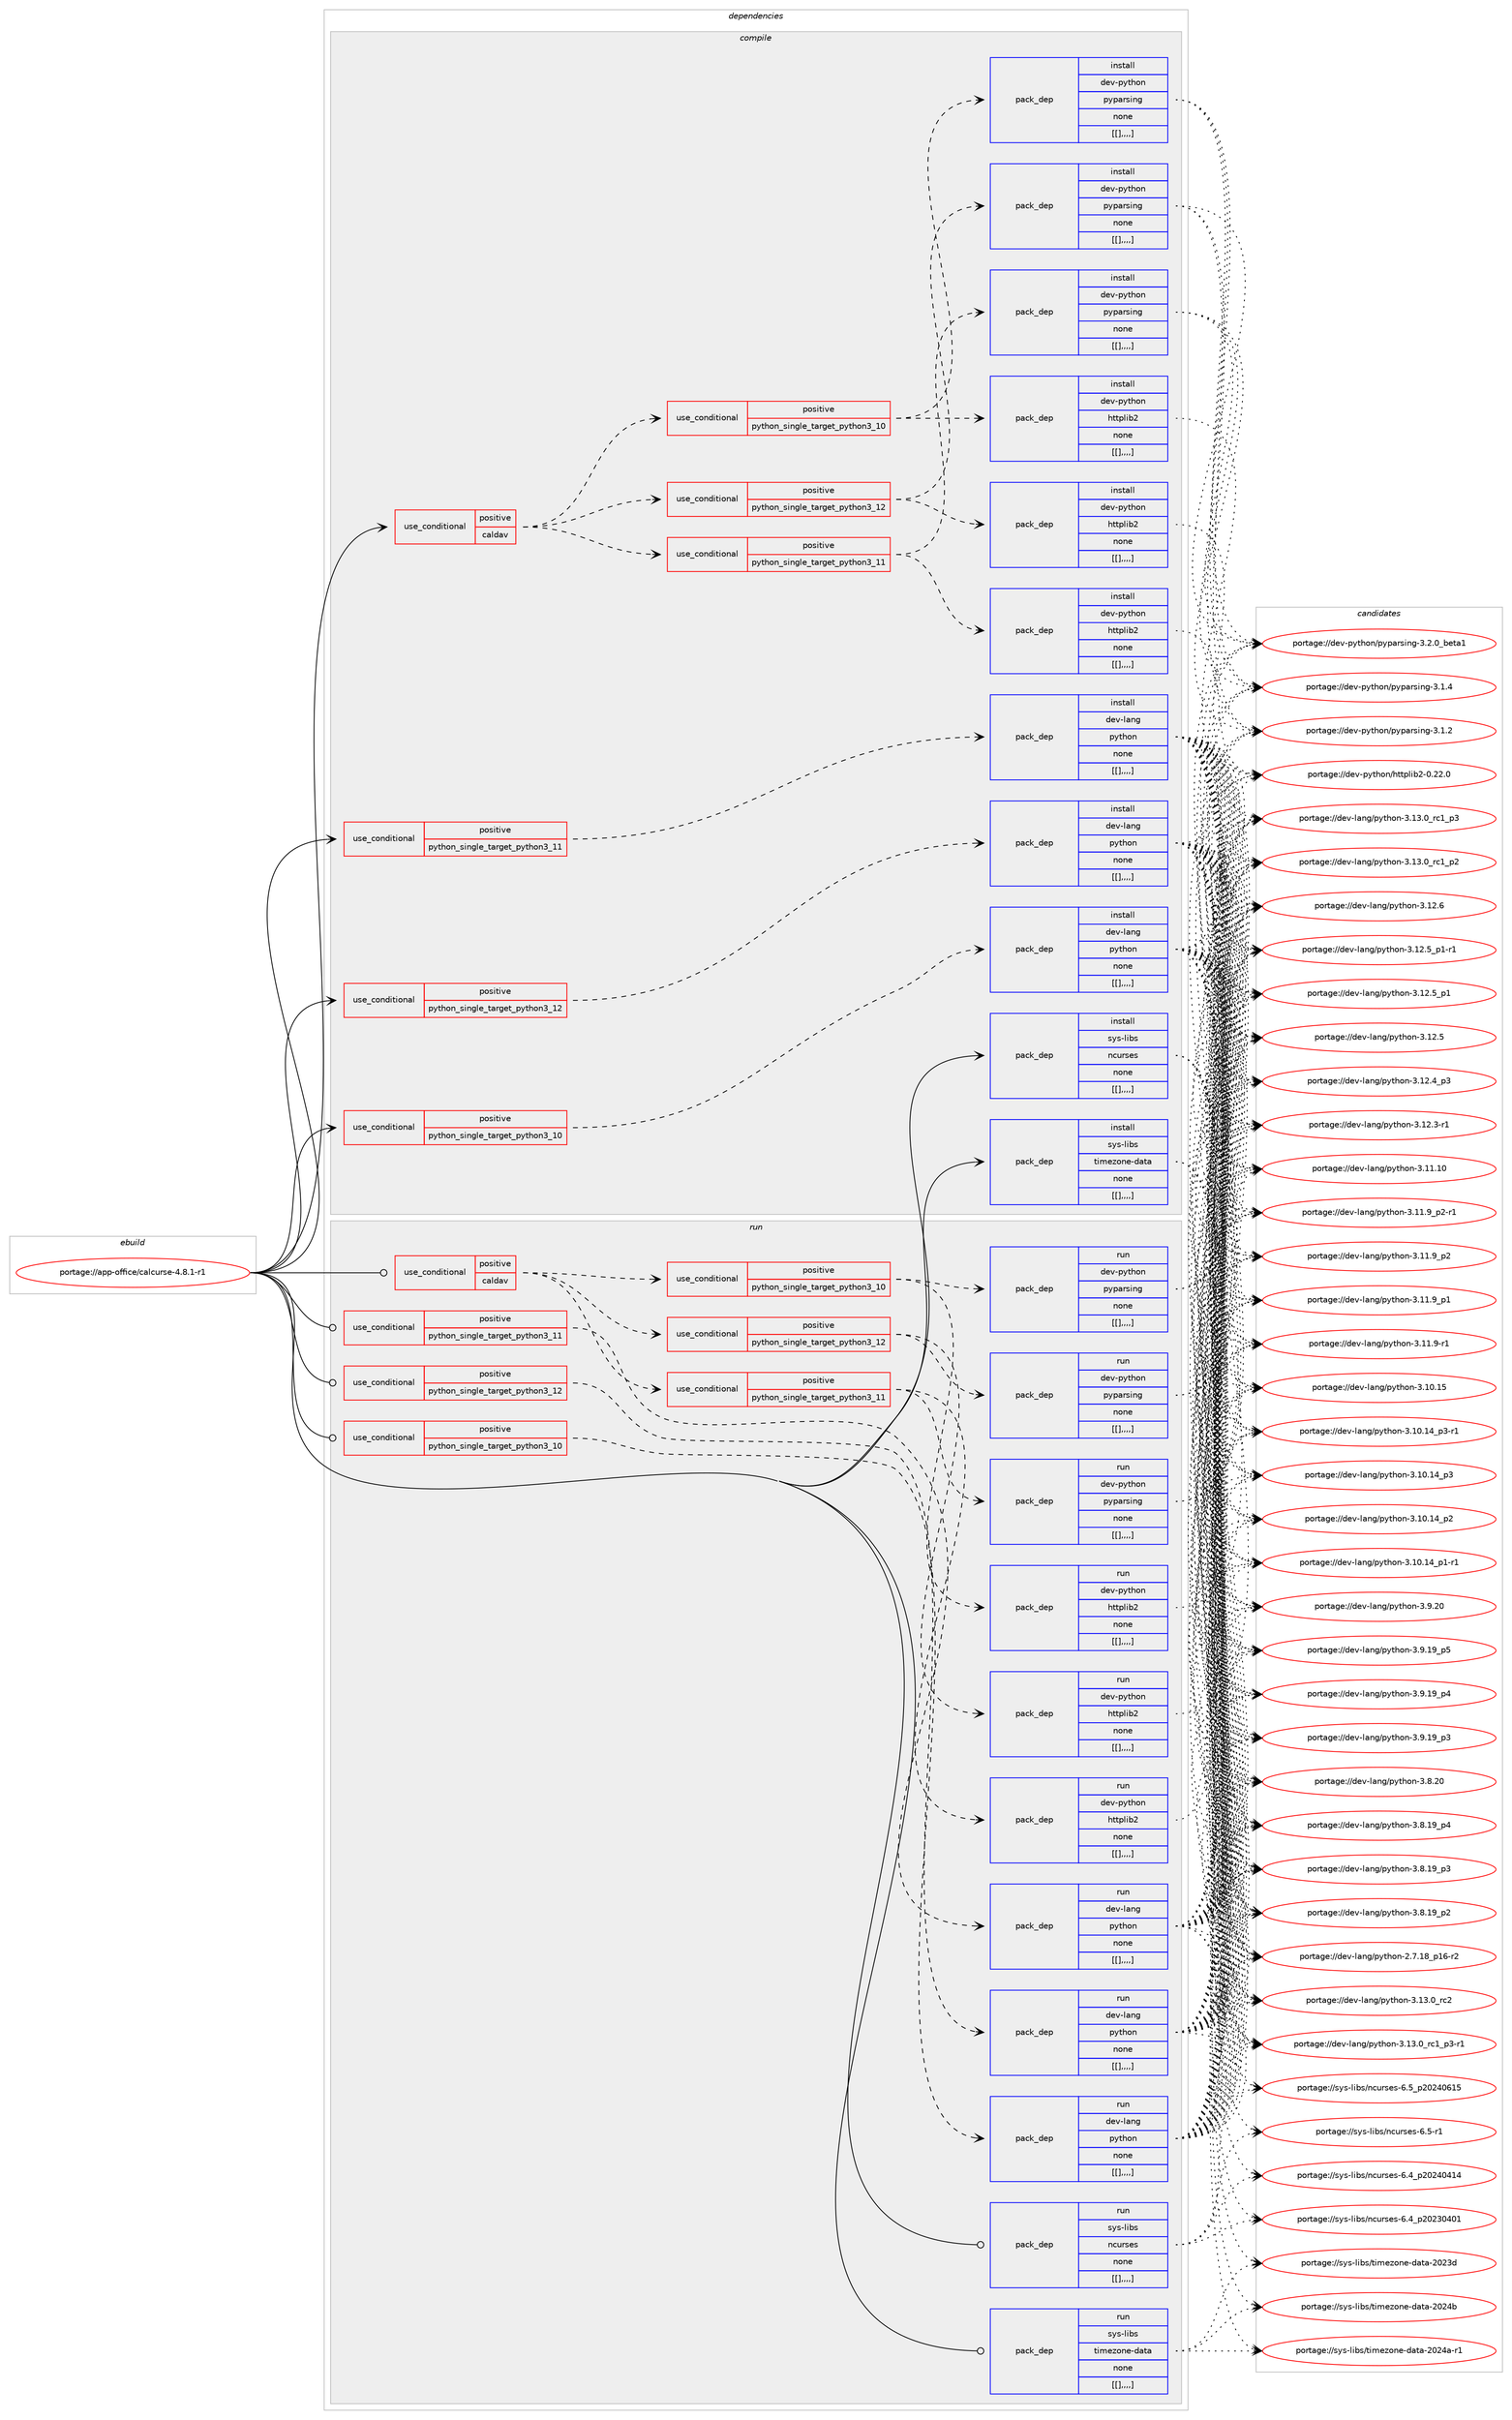 digraph prolog {

# *************
# Graph options
# *************

newrank=true;
concentrate=true;
compound=true;
graph [rankdir=LR,fontname=Helvetica,fontsize=10,ranksep=1.5];#, ranksep=2.5, nodesep=0.2];
edge  [arrowhead=vee];
node  [fontname=Helvetica,fontsize=10];

# **********
# The ebuild
# **********

subgraph cluster_leftcol {
color=gray;
label=<<i>ebuild</i>>;
id [label="portage://app-office/calcurse-4.8.1-r1", color=red, width=4, href="../app-office/calcurse-4.8.1-r1.svg"];
}

# ****************
# The dependencies
# ****************

subgraph cluster_midcol {
color=gray;
label=<<i>dependencies</i>>;
subgraph cluster_compile {
fillcolor="#eeeeee";
style=filled;
label=<<i>compile</i>>;
subgraph cond13114 {
dependency45258 [label=<<TABLE BORDER="0" CELLBORDER="1" CELLSPACING="0" CELLPADDING="4"><TR><TD ROWSPAN="3" CELLPADDING="10">use_conditional</TD></TR><TR><TD>positive</TD></TR><TR><TD>caldav</TD></TR></TABLE>>, shape=none, color=red];
subgraph cond13115 {
dependency45259 [label=<<TABLE BORDER="0" CELLBORDER="1" CELLSPACING="0" CELLPADDING="4"><TR><TD ROWSPAN="3" CELLPADDING="10">use_conditional</TD></TR><TR><TD>positive</TD></TR><TR><TD>python_single_target_python3_10</TD></TR></TABLE>>, shape=none, color=red];
subgraph pack31735 {
dependency45260 [label=<<TABLE BORDER="0" CELLBORDER="1" CELLSPACING="0" CELLPADDING="4" WIDTH="220"><TR><TD ROWSPAN="6" CELLPADDING="30">pack_dep</TD></TR><TR><TD WIDTH="110">install</TD></TR><TR><TD>dev-python</TD></TR><TR><TD>httplib2</TD></TR><TR><TD>none</TD></TR><TR><TD>[[],,,,]</TD></TR></TABLE>>, shape=none, color=blue];
}
dependency45259:e -> dependency45260:w [weight=20,style="dashed",arrowhead="vee"];
subgraph pack31736 {
dependency45261 [label=<<TABLE BORDER="0" CELLBORDER="1" CELLSPACING="0" CELLPADDING="4" WIDTH="220"><TR><TD ROWSPAN="6" CELLPADDING="30">pack_dep</TD></TR><TR><TD WIDTH="110">install</TD></TR><TR><TD>dev-python</TD></TR><TR><TD>pyparsing</TD></TR><TR><TD>none</TD></TR><TR><TD>[[],,,,]</TD></TR></TABLE>>, shape=none, color=blue];
}
dependency45259:e -> dependency45261:w [weight=20,style="dashed",arrowhead="vee"];
}
dependency45258:e -> dependency45259:w [weight=20,style="dashed",arrowhead="vee"];
subgraph cond13116 {
dependency45262 [label=<<TABLE BORDER="0" CELLBORDER="1" CELLSPACING="0" CELLPADDING="4"><TR><TD ROWSPAN="3" CELLPADDING="10">use_conditional</TD></TR><TR><TD>positive</TD></TR><TR><TD>python_single_target_python3_11</TD></TR></TABLE>>, shape=none, color=red];
subgraph pack31737 {
dependency45263 [label=<<TABLE BORDER="0" CELLBORDER="1" CELLSPACING="0" CELLPADDING="4" WIDTH="220"><TR><TD ROWSPAN="6" CELLPADDING="30">pack_dep</TD></TR><TR><TD WIDTH="110">install</TD></TR><TR><TD>dev-python</TD></TR><TR><TD>httplib2</TD></TR><TR><TD>none</TD></TR><TR><TD>[[],,,,]</TD></TR></TABLE>>, shape=none, color=blue];
}
dependency45262:e -> dependency45263:w [weight=20,style="dashed",arrowhead="vee"];
subgraph pack31738 {
dependency45264 [label=<<TABLE BORDER="0" CELLBORDER="1" CELLSPACING="0" CELLPADDING="4" WIDTH="220"><TR><TD ROWSPAN="6" CELLPADDING="30">pack_dep</TD></TR><TR><TD WIDTH="110">install</TD></TR><TR><TD>dev-python</TD></TR><TR><TD>pyparsing</TD></TR><TR><TD>none</TD></TR><TR><TD>[[],,,,]</TD></TR></TABLE>>, shape=none, color=blue];
}
dependency45262:e -> dependency45264:w [weight=20,style="dashed",arrowhead="vee"];
}
dependency45258:e -> dependency45262:w [weight=20,style="dashed",arrowhead="vee"];
subgraph cond13117 {
dependency45265 [label=<<TABLE BORDER="0" CELLBORDER="1" CELLSPACING="0" CELLPADDING="4"><TR><TD ROWSPAN="3" CELLPADDING="10">use_conditional</TD></TR><TR><TD>positive</TD></TR><TR><TD>python_single_target_python3_12</TD></TR></TABLE>>, shape=none, color=red];
subgraph pack31739 {
dependency45266 [label=<<TABLE BORDER="0" CELLBORDER="1" CELLSPACING="0" CELLPADDING="4" WIDTH="220"><TR><TD ROWSPAN="6" CELLPADDING="30">pack_dep</TD></TR><TR><TD WIDTH="110">install</TD></TR><TR><TD>dev-python</TD></TR><TR><TD>httplib2</TD></TR><TR><TD>none</TD></TR><TR><TD>[[],,,,]</TD></TR></TABLE>>, shape=none, color=blue];
}
dependency45265:e -> dependency45266:w [weight=20,style="dashed",arrowhead="vee"];
subgraph pack31740 {
dependency45267 [label=<<TABLE BORDER="0" CELLBORDER="1" CELLSPACING="0" CELLPADDING="4" WIDTH="220"><TR><TD ROWSPAN="6" CELLPADDING="30">pack_dep</TD></TR><TR><TD WIDTH="110">install</TD></TR><TR><TD>dev-python</TD></TR><TR><TD>pyparsing</TD></TR><TR><TD>none</TD></TR><TR><TD>[[],,,,]</TD></TR></TABLE>>, shape=none, color=blue];
}
dependency45265:e -> dependency45267:w [weight=20,style="dashed",arrowhead="vee"];
}
dependency45258:e -> dependency45265:w [weight=20,style="dashed",arrowhead="vee"];
}
id:e -> dependency45258:w [weight=20,style="solid",arrowhead="vee"];
subgraph cond13118 {
dependency45268 [label=<<TABLE BORDER="0" CELLBORDER="1" CELLSPACING="0" CELLPADDING="4"><TR><TD ROWSPAN="3" CELLPADDING="10">use_conditional</TD></TR><TR><TD>positive</TD></TR><TR><TD>python_single_target_python3_10</TD></TR></TABLE>>, shape=none, color=red];
subgraph pack31741 {
dependency45269 [label=<<TABLE BORDER="0" CELLBORDER="1" CELLSPACING="0" CELLPADDING="4" WIDTH="220"><TR><TD ROWSPAN="6" CELLPADDING="30">pack_dep</TD></TR><TR><TD WIDTH="110">install</TD></TR><TR><TD>dev-lang</TD></TR><TR><TD>python</TD></TR><TR><TD>none</TD></TR><TR><TD>[[],,,,]</TD></TR></TABLE>>, shape=none, color=blue];
}
dependency45268:e -> dependency45269:w [weight=20,style="dashed",arrowhead="vee"];
}
id:e -> dependency45268:w [weight=20,style="solid",arrowhead="vee"];
subgraph cond13119 {
dependency45270 [label=<<TABLE BORDER="0" CELLBORDER="1" CELLSPACING="0" CELLPADDING="4"><TR><TD ROWSPAN="3" CELLPADDING="10">use_conditional</TD></TR><TR><TD>positive</TD></TR><TR><TD>python_single_target_python3_11</TD></TR></TABLE>>, shape=none, color=red];
subgraph pack31742 {
dependency45271 [label=<<TABLE BORDER="0" CELLBORDER="1" CELLSPACING="0" CELLPADDING="4" WIDTH="220"><TR><TD ROWSPAN="6" CELLPADDING="30">pack_dep</TD></TR><TR><TD WIDTH="110">install</TD></TR><TR><TD>dev-lang</TD></TR><TR><TD>python</TD></TR><TR><TD>none</TD></TR><TR><TD>[[],,,,]</TD></TR></TABLE>>, shape=none, color=blue];
}
dependency45270:e -> dependency45271:w [weight=20,style="dashed",arrowhead="vee"];
}
id:e -> dependency45270:w [weight=20,style="solid",arrowhead="vee"];
subgraph cond13120 {
dependency45272 [label=<<TABLE BORDER="0" CELLBORDER="1" CELLSPACING="0" CELLPADDING="4"><TR><TD ROWSPAN="3" CELLPADDING="10">use_conditional</TD></TR><TR><TD>positive</TD></TR><TR><TD>python_single_target_python3_12</TD></TR></TABLE>>, shape=none, color=red];
subgraph pack31743 {
dependency45273 [label=<<TABLE BORDER="0" CELLBORDER="1" CELLSPACING="0" CELLPADDING="4" WIDTH="220"><TR><TD ROWSPAN="6" CELLPADDING="30">pack_dep</TD></TR><TR><TD WIDTH="110">install</TD></TR><TR><TD>dev-lang</TD></TR><TR><TD>python</TD></TR><TR><TD>none</TD></TR><TR><TD>[[],,,,]</TD></TR></TABLE>>, shape=none, color=blue];
}
dependency45272:e -> dependency45273:w [weight=20,style="dashed",arrowhead="vee"];
}
id:e -> dependency45272:w [weight=20,style="solid",arrowhead="vee"];
subgraph pack31744 {
dependency45274 [label=<<TABLE BORDER="0" CELLBORDER="1" CELLSPACING="0" CELLPADDING="4" WIDTH="220"><TR><TD ROWSPAN="6" CELLPADDING="30">pack_dep</TD></TR><TR><TD WIDTH="110">install</TD></TR><TR><TD>sys-libs</TD></TR><TR><TD>ncurses</TD></TR><TR><TD>none</TD></TR><TR><TD>[[],,,,]</TD></TR></TABLE>>, shape=none, color=blue];
}
id:e -> dependency45274:w [weight=20,style="solid",arrowhead="vee"];
subgraph pack31745 {
dependency45275 [label=<<TABLE BORDER="0" CELLBORDER="1" CELLSPACING="0" CELLPADDING="4" WIDTH="220"><TR><TD ROWSPAN="6" CELLPADDING="30">pack_dep</TD></TR><TR><TD WIDTH="110">install</TD></TR><TR><TD>sys-libs</TD></TR><TR><TD>timezone-data</TD></TR><TR><TD>none</TD></TR><TR><TD>[[],,,,]</TD></TR></TABLE>>, shape=none, color=blue];
}
id:e -> dependency45275:w [weight=20,style="solid",arrowhead="vee"];
}
subgraph cluster_compileandrun {
fillcolor="#eeeeee";
style=filled;
label=<<i>compile and run</i>>;
}
subgraph cluster_run {
fillcolor="#eeeeee";
style=filled;
label=<<i>run</i>>;
subgraph cond13121 {
dependency45276 [label=<<TABLE BORDER="0" CELLBORDER="1" CELLSPACING="0" CELLPADDING="4"><TR><TD ROWSPAN="3" CELLPADDING="10">use_conditional</TD></TR><TR><TD>positive</TD></TR><TR><TD>caldav</TD></TR></TABLE>>, shape=none, color=red];
subgraph cond13122 {
dependency45277 [label=<<TABLE BORDER="0" CELLBORDER="1" CELLSPACING="0" CELLPADDING="4"><TR><TD ROWSPAN="3" CELLPADDING="10">use_conditional</TD></TR><TR><TD>positive</TD></TR><TR><TD>python_single_target_python3_10</TD></TR></TABLE>>, shape=none, color=red];
subgraph pack31746 {
dependency45278 [label=<<TABLE BORDER="0" CELLBORDER="1" CELLSPACING="0" CELLPADDING="4" WIDTH="220"><TR><TD ROWSPAN="6" CELLPADDING="30">pack_dep</TD></TR><TR><TD WIDTH="110">run</TD></TR><TR><TD>dev-python</TD></TR><TR><TD>httplib2</TD></TR><TR><TD>none</TD></TR><TR><TD>[[],,,,]</TD></TR></TABLE>>, shape=none, color=blue];
}
dependency45277:e -> dependency45278:w [weight=20,style="dashed",arrowhead="vee"];
subgraph pack31747 {
dependency45279 [label=<<TABLE BORDER="0" CELLBORDER="1" CELLSPACING="0" CELLPADDING="4" WIDTH="220"><TR><TD ROWSPAN="6" CELLPADDING="30">pack_dep</TD></TR><TR><TD WIDTH="110">run</TD></TR><TR><TD>dev-python</TD></TR><TR><TD>pyparsing</TD></TR><TR><TD>none</TD></TR><TR><TD>[[],,,,]</TD></TR></TABLE>>, shape=none, color=blue];
}
dependency45277:e -> dependency45279:w [weight=20,style="dashed",arrowhead="vee"];
}
dependency45276:e -> dependency45277:w [weight=20,style="dashed",arrowhead="vee"];
subgraph cond13123 {
dependency45280 [label=<<TABLE BORDER="0" CELLBORDER="1" CELLSPACING="0" CELLPADDING="4"><TR><TD ROWSPAN="3" CELLPADDING="10">use_conditional</TD></TR><TR><TD>positive</TD></TR><TR><TD>python_single_target_python3_11</TD></TR></TABLE>>, shape=none, color=red];
subgraph pack31748 {
dependency45281 [label=<<TABLE BORDER="0" CELLBORDER="1" CELLSPACING="0" CELLPADDING="4" WIDTH="220"><TR><TD ROWSPAN="6" CELLPADDING="30">pack_dep</TD></TR><TR><TD WIDTH="110">run</TD></TR><TR><TD>dev-python</TD></TR><TR><TD>httplib2</TD></TR><TR><TD>none</TD></TR><TR><TD>[[],,,,]</TD></TR></TABLE>>, shape=none, color=blue];
}
dependency45280:e -> dependency45281:w [weight=20,style="dashed",arrowhead="vee"];
subgraph pack31749 {
dependency45282 [label=<<TABLE BORDER="0" CELLBORDER="1" CELLSPACING="0" CELLPADDING="4" WIDTH="220"><TR><TD ROWSPAN="6" CELLPADDING="30">pack_dep</TD></TR><TR><TD WIDTH="110">run</TD></TR><TR><TD>dev-python</TD></TR><TR><TD>pyparsing</TD></TR><TR><TD>none</TD></TR><TR><TD>[[],,,,]</TD></TR></TABLE>>, shape=none, color=blue];
}
dependency45280:e -> dependency45282:w [weight=20,style="dashed",arrowhead="vee"];
}
dependency45276:e -> dependency45280:w [weight=20,style="dashed",arrowhead="vee"];
subgraph cond13124 {
dependency45283 [label=<<TABLE BORDER="0" CELLBORDER="1" CELLSPACING="0" CELLPADDING="4"><TR><TD ROWSPAN="3" CELLPADDING="10">use_conditional</TD></TR><TR><TD>positive</TD></TR><TR><TD>python_single_target_python3_12</TD></TR></TABLE>>, shape=none, color=red];
subgraph pack31750 {
dependency45284 [label=<<TABLE BORDER="0" CELLBORDER="1" CELLSPACING="0" CELLPADDING="4" WIDTH="220"><TR><TD ROWSPAN="6" CELLPADDING="30">pack_dep</TD></TR><TR><TD WIDTH="110">run</TD></TR><TR><TD>dev-python</TD></TR><TR><TD>httplib2</TD></TR><TR><TD>none</TD></TR><TR><TD>[[],,,,]</TD></TR></TABLE>>, shape=none, color=blue];
}
dependency45283:e -> dependency45284:w [weight=20,style="dashed",arrowhead="vee"];
subgraph pack31751 {
dependency45285 [label=<<TABLE BORDER="0" CELLBORDER="1" CELLSPACING="0" CELLPADDING="4" WIDTH="220"><TR><TD ROWSPAN="6" CELLPADDING="30">pack_dep</TD></TR><TR><TD WIDTH="110">run</TD></TR><TR><TD>dev-python</TD></TR><TR><TD>pyparsing</TD></TR><TR><TD>none</TD></TR><TR><TD>[[],,,,]</TD></TR></TABLE>>, shape=none, color=blue];
}
dependency45283:e -> dependency45285:w [weight=20,style="dashed",arrowhead="vee"];
}
dependency45276:e -> dependency45283:w [weight=20,style="dashed",arrowhead="vee"];
}
id:e -> dependency45276:w [weight=20,style="solid",arrowhead="odot"];
subgraph cond13125 {
dependency45286 [label=<<TABLE BORDER="0" CELLBORDER="1" CELLSPACING="0" CELLPADDING="4"><TR><TD ROWSPAN="3" CELLPADDING="10">use_conditional</TD></TR><TR><TD>positive</TD></TR><TR><TD>python_single_target_python3_10</TD></TR></TABLE>>, shape=none, color=red];
subgraph pack31752 {
dependency45287 [label=<<TABLE BORDER="0" CELLBORDER="1" CELLSPACING="0" CELLPADDING="4" WIDTH="220"><TR><TD ROWSPAN="6" CELLPADDING="30">pack_dep</TD></TR><TR><TD WIDTH="110">run</TD></TR><TR><TD>dev-lang</TD></TR><TR><TD>python</TD></TR><TR><TD>none</TD></TR><TR><TD>[[],,,,]</TD></TR></TABLE>>, shape=none, color=blue];
}
dependency45286:e -> dependency45287:w [weight=20,style="dashed",arrowhead="vee"];
}
id:e -> dependency45286:w [weight=20,style="solid",arrowhead="odot"];
subgraph cond13126 {
dependency45288 [label=<<TABLE BORDER="0" CELLBORDER="1" CELLSPACING="0" CELLPADDING="4"><TR><TD ROWSPAN="3" CELLPADDING="10">use_conditional</TD></TR><TR><TD>positive</TD></TR><TR><TD>python_single_target_python3_11</TD></TR></TABLE>>, shape=none, color=red];
subgraph pack31753 {
dependency45289 [label=<<TABLE BORDER="0" CELLBORDER="1" CELLSPACING="0" CELLPADDING="4" WIDTH="220"><TR><TD ROWSPAN="6" CELLPADDING="30">pack_dep</TD></TR><TR><TD WIDTH="110">run</TD></TR><TR><TD>dev-lang</TD></TR><TR><TD>python</TD></TR><TR><TD>none</TD></TR><TR><TD>[[],,,,]</TD></TR></TABLE>>, shape=none, color=blue];
}
dependency45288:e -> dependency45289:w [weight=20,style="dashed",arrowhead="vee"];
}
id:e -> dependency45288:w [weight=20,style="solid",arrowhead="odot"];
subgraph cond13127 {
dependency45290 [label=<<TABLE BORDER="0" CELLBORDER="1" CELLSPACING="0" CELLPADDING="4"><TR><TD ROWSPAN="3" CELLPADDING="10">use_conditional</TD></TR><TR><TD>positive</TD></TR><TR><TD>python_single_target_python3_12</TD></TR></TABLE>>, shape=none, color=red];
subgraph pack31754 {
dependency45291 [label=<<TABLE BORDER="0" CELLBORDER="1" CELLSPACING="0" CELLPADDING="4" WIDTH="220"><TR><TD ROWSPAN="6" CELLPADDING="30">pack_dep</TD></TR><TR><TD WIDTH="110">run</TD></TR><TR><TD>dev-lang</TD></TR><TR><TD>python</TD></TR><TR><TD>none</TD></TR><TR><TD>[[],,,,]</TD></TR></TABLE>>, shape=none, color=blue];
}
dependency45290:e -> dependency45291:w [weight=20,style="dashed",arrowhead="vee"];
}
id:e -> dependency45290:w [weight=20,style="solid",arrowhead="odot"];
subgraph pack31755 {
dependency45292 [label=<<TABLE BORDER="0" CELLBORDER="1" CELLSPACING="0" CELLPADDING="4" WIDTH="220"><TR><TD ROWSPAN="6" CELLPADDING="30">pack_dep</TD></TR><TR><TD WIDTH="110">run</TD></TR><TR><TD>sys-libs</TD></TR><TR><TD>ncurses</TD></TR><TR><TD>none</TD></TR><TR><TD>[[],,,,]</TD></TR></TABLE>>, shape=none, color=blue];
}
id:e -> dependency45292:w [weight=20,style="solid",arrowhead="odot"];
subgraph pack31756 {
dependency45293 [label=<<TABLE BORDER="0" CELLBORDER="1" CELLSPACING="0" CELLPADDING="4" WIDTH="220"><TR><TD ROWSPAN="6" CELLPADDING="30">pack_dep</TD></TR><TR><TD WIDTH="110">run</TD></TR><TR><TD>sys-libs</TD></TR><TR><TD>timezone-data</TD></TR><TR><TD>none</TD></TR><TR><TD>[[],,,,]</TD></TR></TABLE>>, shape=none, color=blue];
}
id:e -> dependency45293:w [weight=20,style="solid",arrowhead="odot"];
}
}

# **************
# The candidates
# **************

subgraph cluster_choices {
rank=same;
color=gray;
label=<<i>candidates</i>>;

subgraph choice31735 {
color=black;
nodesep=1;
choice1001011184511212111610411111047104116116112108105985045484650504648 [label="portage://dev-python/httplib2-0.22.0", color=red, width=4,href="../dev-python/httplib2-0.22.0.svg"];
dependency45260:e -> choice1001011184511212111610411111047104116116112108105985045484650504648:w [style=dotted,weight="100"];
}
subgraph choice31736 {
color=black;
nodesep=1;
choice10010111845112121116104111110471121211129711411510511010345514650464895981011169749 [label="portage://dev-python/pyparsing-3.2.0_beta1", color=red, width=4,href="../dev-python/pyparsing-3.2.0_beta1.svg"];
choice100101118451121211161041111104711212111297114115105110103455146494652 [label="portage://dev-python/pyparsing-3.1.4", color=red, width=4,href="../dev-python/pyparsing-3.1.4.svg"];
choice100101118451121211161041111104711212111297114115105110103455146494650 [label="portage://dev-python/pyparsing-3.1.2", color=red, width=4,href="../dev-python/pyparsing-3.1.2.svg"];
dependency45261:e -> choice10010111845112121116104111110471121211129711411510511010345514650464895981011169749:w [style=dotted,weight="100"];
dependency45261:e -> choice100101118451121211161041111104711212111297114115105110103455146494652:w [style=dotted,weight="100"];
dependency45261:e -> choice100101118451121211161041111104711212111297114115105110103455146494650:w [style=dotted,weight="100"];
}
subgraph choice31737 {
color=black;
nodesep=1;
choice1001011184511212111610411111047104116116112108105985045484650504648 [label="portage://dev-python/httplib2-0.22.0", color=red, width=4,href="../dev-python/httplib2-0.22.0.svg"];
dependency45263:e -> choice1001011184511212111610411111047104116116112108105985045484650504648:w [style=dotted,weight="100"];
}
subgraph choice31738 {
color=black;
nodesep=1;
choice10010111845112121116104111110471121211129711411510511010345514650464895981011169749 [label="portage://dev-python/pyparsing-3.2.0_beta1", color=red, width=4,href="../dev-python/pyparsing-3.2.0_beta1.svg"];
choice100101118451121211161041111104711212111297114115105110103455146494652 [label="portage://dev-python/pyparsing-3.1.4", color=red, width=4,href="../dev-python/pyparsing-3.1.4.svg"];
choice100101118451121211161041111104711212111297114115105110103455146494650 [label="portage://dev-python/pyparsing-3.1.2", color=red, width=4,href="../dev-python/pyparsing-3.1.2.svg"];
dependency45264:e -> choice10010111845112121116104111110471121211129711411510511010345514650464895981011169749:w [style=dotted,weight="100"];
dependency45264:e -> choice100101118451121211161041111104711212111297114115105110103455146494652:w [style=dotted,weight="100"];
dependency45264:e -> choice100101118451121211161041111104711212111297114115105110103455146494650:w [style=dotted,weight="100"];
}
subgraph choice31739 {
color=black;
nodesep=1;
choice1001011184511212111610411111047104116116112108105985045484650504648 [label="portage://dev-python/httplib2-0.22.0", color=red, width=4,href="../dev-python/httplib2-0.22.0.svg"];
dependency45266:e -> choice1001011184511212111610411111047104116116112108105985045484650504648:w [style=dotted,weight="100"];
}
subgraph choice31740 {
color=black;
nodesep=1;
choice10010111845112121116104111110471121211129711411510511010345514650464895981011169749 [label="portage://dev-python/pyparsing-3.2.0_beta1", color=red, width=4,href="../dev-python/pyparsing-3.2.0_beta1.svg"];
choice100101118451121211161041111104711212111297114115105110103455146494652 [label="portage://dev-python/pyparsing-3.1.4", color=red, width=4,href="../dev-python/pyparsing-3.1.4.svg"];
choice100101118451121211161041111104711212111297114115105110103455146494650 [label="portage://dev-python/pyparsing-3.1.2", color=red, width=4,href="../dev-python/pyparsing-3.1.2.svg"];
dependency45267:e -> choice10010111845112121116104111110471121211129711411510511010345514650464895981011169749:w [style=dotted,weight="100"];
dependency45267:e -> choice100101118451121211161041111104711212111297114115105110103455146494652:w [style=dotted,weight="100"];
dependency45267:e -> choice100101118451121211161041111104711212111297114115105110103455146494650:w [style=dotted,weight="100"];
}
subgraph choice31741 {
color=black;
nodesep=1;
choice10010111845108971101034711212111610411111045514649514648951149950 [label="portage://dev-lang/python-3.13.0_rc2", color=red, width=4,href="../dev-lang/python-3.13.0_rc2.svg"];
choice1001011184510897110103471121211161041111104551464951464895114994995112514511449 [label="portage://dev-lang/python-3.13.0_rc1_p3-r1", color=red, width=4,href="../dev-lang/python-3.13.0_rc1_p3-r1.svg"];
choice100101118451089711010347112121116104111110455146495146489511499499511251 [label="portage://dev-lang/python-3.13.0_rc1_p3", color=red, width=4,href="../dev-lang/python-3.13.0_rc1_p3.svg"];
choice100101118451089711010347112121116104111110455146495146489511499499511250 [label="portage://dev-lang/python-3.13.0_rc1_p2", color=red, width=4,href="../dev-lang/python-3.13.0_rc1_p2.svg"];
choice10010111845108971101034711212111610411111045514649504654 [label="portage://dev-lang/python-3.12.6", color=red, width=4,href="../dev-lang/python-3.12.6.svg"];
choice1001011184510897110103471121211161041111104551464950465395112494511449 [label="portage://dev-lang/python-3.12.5_p1-r1", color=red, width=4,href="../dev-lang/python-3.12.5_p1-r1.svg"];
choice100101118451089711010347112121116104111110455146495046539511249 [label="portage://dev-lang/python-3.12.5_p1", color=red, width=4,href="../dev-lang/python-3.12.5_p1.svg"];
choice10010111845108971101034711212111610411111045514649504653 [label="portage://dev-lang/python-3.12.5", color=red, width=4,href="../dev-lang/python-3.12.5.svg"];
choice100101118451089711010347112121116104111110455146495046529511251 [label="portage://dev-lang/python-3.12.4_p3", color=red, width=4,href="../dev-lang/python-3.12.4_p3.svg"];
choice100101118451089711010347112121116104111110455146495046514511449 [label="portage://dev-lang/python-3.12.3-r1", color=red, width=4,href="../dev-lang/python-3.12.3-r1.svg"];
choice1001011184510897110103471121211161041111104551464949464948 [label="portage://dev-lang/python-3.11.10", color=red, width=4,href="../dev-lang/python-3.11.10.svg"];
choice1001011184510897110103471121211161041111104551464949465795112504511449 [label="portage://dev-lang/python-3.11.9_p2-r1", color=red, width=4,href="../dev-lang/python-3.11.9_p2-r1.svg"];
choice100101118451089711010347112121116104111110455146494946579511250 [label="portage://dev-lang/python-3.11.9_p2", color=red, width=4,href="../dev-lang/python-3.11.9_p2.svg"];
choice100101118451089711010347112121116104111110455146494946579511249 [label="portage://dev-lang/python-3.11.9_p1", color=red, width=4,href="../dev-lang/python-3.11.9_p1.svg"];
choice100101118451089711010347112121116104111110455146494946574511449 [label="portage://dev-lang/python-3.11.9-r1", color=red, width=4,href="../dev-lang/python-3.11.9-r1.svg"];
choice1001011184510897110103471121211161041111104551464948464953 [label="portage://dev-lang/python-3.10.15", color=red, width=4,href="../dev-lang/python-3.10.15.svg"];
choice100101118451089711010347112121116104111110455146494846495295112514511449 [label="portage://dev-lang/python-3.10.14_p3-r1", color=red, width=4,href="../dev-lang/python-3.10.14_p3-r1.svg"];
choice10010111845108971101034711212111610411111045514649484649529511251 [label="portage://dev-lang/python-3.10.14_p3", color=red, width=4,href="../dev-lang/python-3.10.14_p3.svg"];
choice10010111845108971101034711212111610411111045514649484649529511250 [label="portage://dev-lang/python-3.10.14_p2", color=red, width=4,href="../dev-lang/python-3.10.14_p2.svg"];
choice100101118451089711010347112121116104111110455146494846495295112494511449 [label="portage://dev-lang/python-3.10.14_p1-r1", color=red, width=4,href="../dev-lang/python-3.10.14_p1-r1.svg"];
choice10010111845108971101034711212111610411111045514657465048 [label="portage://dev-lang/python-3.9.20", color=red, width=4,href="../dev-lang/python-3.9.20.svg"];
choice100101118451089711010347112121116104111110455146574649579511253 [label="portage://dev-lang/python-3.9.19_p5", color=red, width=4,href="../dev-lang/python-3.9.19_p5.svg"];
choice100101118451089711010347112121116104111110455146574649579511252 [label="portage://dev-lang/python-3.9.19_p4", color=red, width=4,href="../dev-lang/python-3.9.19_p4.svg"];
choice100101118451089711010347112121116104111110455146574649579511251 [label="portage://dev-lang/python-3.9.19_p3", color=red, width=4,href="../dev-lang/python-3.9.19_p3.svg"];
choice10010111845108971101034711212111610411111045514656465048 [label="portage://dev-lang/python-3.8.20", color=red, width=4,href="../dev-lang/python-3.8.20.svg"];
choice100101118451089711010347112121116104111110455146564649579511252 [label="portage://dev-lang/python-3.8.19_p4", color=red, width=4,href="../dev-lang/python-3.8.19_p4.svg"];
choice100101118451089711010347112121116104111110455146564649579511251 [label="portage://dev-lang/python-3.8.19_p3", color=red, width=4,href="../dev-lang/python-3.8.19_p3.svg"];
choice100101118451089711010347112121116104111110455146564649579511250 [label="portage://dev-lang/python-3.8.19_p2", color=red, width=4,href="../dev-lang/python-3.8.19_p2.svg"];
choice100101118451089711010347112121116104111110455046554649569511249544511450 [label="portage://dev-lang/python-2.7.18_p16-r2", color=red, width=4,href="../dev-lang/python-2.7.18_p16-r2.svg"];
dependency45269:e -> choice10010111845108971101034711212111610411111045514649514648951149950:w [style=dotted,weight="100"];
dependency45269:e -> choice1001011184510897110103471121211161041111104551464951464895114994995112514511449:w [style=dotted,weight="100"];
dependency45269:e -> choice100101118451089711010347112121116104111110455146495146489511499499511251:w [style=dotted,weight="100"];
dependency45269:e -> choice100101118451089711010347112121116104111110455146495146489511499499511250:w [style=dotted,weight="100"];
dependency45269:e -> choice10010111845108971101034711212111610411111045514649504654:w [style=dotted,weight="100"];
dependency45269:e -> choice1001011184510897110103471121211161041111104551464950465395112494511449:w [style=dotted,weight="100"];
dependency45269:e -> choice100101118451089711010347112121116104111110455146495046539511249:w [style=dotted,weight="100"];
dependency45269:e -> choice10010111845108971101034711212111610411111045514649504653:w [style=dotted,weight="100"];
dependency45269:e -> choice100101118451089711010347112121116104111110455146495046529511251:w [style=dotted,weight="100"];
dependency45269:e -> choice100101118451089711010347112121116104111110455146495046514511449:w [style=dotted,weight="100"];
dependency45269:e -> choice1001011184510897110103471121211161041111104551464949464948:w [style=dotted,weight="100"];
dependency45269:e -> choice1001011184510897110103471121211161041111104551464949465795112504511449:w [style=dotted,weight="100"];
dependency45269:e -> choice100101118451089711010347112121116104111110455146494946579511250:w [style=dotted,weight="100"];
dependency45269:e -> choice100101118451089711010347112121116104111110455146494946579511249:w [style=dotted,weight="100"];
dependency45269:e -> choice100101118451089711010347112121116104111110455146494946574511449:w [style=dotted,weight="100"];
dependency45269:e -> choice1001011184510897110103471121211161041111104551464948464953:w [style=dotted,weight="100"];
dependency45269:e -> choice100101118451089711010347112121116104111110455146494846495295112514511449:w [style=dotted,weight="100"];
dependency45269:e -> choice10010111845108971101034711212111610411111045514649484649529511251:w [style=dotted,weight="100"];
dependency45269:e -> choice10010111845108971101034711212111610411111045514649484649529511250:w [style=dotted,weight="100"];
dependency45269:e -> choice100101118451089711010347112121116104111110455146494846495295112494511449:w [style=dotted,weight="100"];
dependency45269:e -> choice10010111845108971101034711212111610411111045514657465048:w [style=dotted,weight="100"];
dependency45269:e -> choice100101118451089711010347112121116104111110455146574649579511253:w [style=dotted,weight="100"];
dependency45269:e -> choice100101118451089711010347112121116104111110455146574649579511252:w [style=dotted,weight="100"];
dependency45269:e -> choice100101118451089711010347112121116104111110455146574649579511251:w [style=dotted,weight="100"];
dependency45269:e -> choice10010111845108971101034711212111610411111045514656465048:w [style=dotted,weight="100"];
dependency45269:e -> choice100101118451089711010347112121116104111110455146564649579511252:w [style=dotted,weight="100"];
dependency45269:e -> choice100101118451089711010347112121116104111110455146564649579511251:w [style=dotted,weight="100"];
dependency45269:e -> choice100101118451089711010347112121116104111110455146564649579511250:w [style=dotted,weight="100"];
dependency45269:e -> choice100101118451089711010347112121116104111110455046554649569511249544511450:w [style=dotted,weight="100"];
}
subgraph choice31742 {
color=black;
nodesep=1;
choice10010111845108971101034711212111610411111045514649514648951149950 [label="portage://dev-lang/python-3.13.0_rc2", color=red, width=4,href="../dev-lang/python-3.13.0_rc2.svg"];
choice1001011184510897110103471121211161041111104551464951464895114994995112514511449 [label="portage://dev-lang/python-3.13.0_rc1_p3-r1", color=red, width=4,href="../dev-lang/python-3.13.0_rc1_p3-r1.svg"];
choice100101118451089711010347112121116104111110455146495146489511499499511251 [label="portage://dev-lang/python-3.13.0_rc1_p3", color=red, width=4,href="../dev-lang/python-3.13.0_rc1_p3.svg"];
choice100101118451089711010347112121116104111110455146495146489511499499511250 [label="portage://dev-lang/python-3.13.0_rc1_p2", color=red, width=4,href="../dev-lang/python-3.13.0_rc1_p2.svg"];
choice10010111845108971101034711212111610411111045514649504654 [label="portage://dev-lang/python-3.12.6", color=red, width=4,href="../dev-lang/python-3.12.6.svg"];
choice1001011184510897110103471121211161041111104551464950465395112494511449 [label="portage://dev-lang/python-3.12.5_p1-r1", color=red, width=4,href="../dev-lang/python-3.12.5_p1-r1.svg"];
choice100101118451089711010347112121116104111110455146495046539511249 [label="portage://dev-lang/python-3.12.5_p1", color=red, width=4,href="../dev-lang/python-3.12.5_p1.svg"];
choice10010111845108971101034711212111610411111045514649504653 [label="portage://dev-lang/python-3.12.5", color=red, width=4,href="../dev-lang/python-3.12.5.svg"];
choice100101118451089711010347112121116104111110455146495046529511251 [label="portage://dev-lang/python-3.12.4_p3", color=red, width=4,href="../dev-lang/python-3.12.4_p3.svg"];
choice100101118451089711010347112121116104111110455146495046514511449 [label="portage://dev-lang/python-3.12.3-r1", color=red, width=4,href="../dev-lang/python-3.12.3-r1.svg"];
choice1001011184510897110103471121211161041111104551464949464948 [label="portage://dev-lang/python-3.11.10", color=red, width=4,href="../dev-lang/python-3.11.10.svg"];
choice1001011184510897110103471121211161041111104551464949465795112504511449 [label="portage://dev-lang/python-3.11.9_p2-r1", color=red, width=4,href="../dev-lang/python-3.11.9_p2-r1.svg"];
choice100101118451089711010347112121116104111110455146494946579511250 [label="portage://dev-lang/python-3.11.9_p2", color=red, width=4,href="../dev-lang/python-3.11.9_p2.svg"];
choice100101118451089711010347112121116104111110455146494946579511249 [label="portage://dev-lang/python-3.11.9_p1", color=red, width=4,href="../dev-lang/python-3.11.9_p1.svg"];
choice100101118451089711010347112121116104111110455146494946574511449 [label="portage://dev-lang/python-3.11.9-r1", color=red, width=4,href="../dev-lang/python-3.11.9-r1.svg"];
choice1001011184510897110103471121211161041111104551464948464953 [label="portage://dev-lang/python-3.10.15", color=red, width=4,href="../dev-lang/python-3.10.15.svg"];
choice100101118451089711010347112121116104111110455146494846495295112514511449 [label="portage://dev-lang/python-3.10.14_p3-r1", color=red, width=4,href="../dev-lang/python-3.10.14_p3-r1.svg"];
choice10010111845108971101034711212111610411111045514649484649529511251 [label="portage://dev-lang/python-3.10.14_p3", color=red, width=4,href="../dev-lang/python-3.10.14_p3.svg"];
choice10010111845108971101034711212111610411111045514649484649529511250 [label="portage://dev-lang/python-3.10.14_p2", color=red, width=4,href="../dev-lang/python-3.10.14_p2.svg"];
choice100101118451089711010347112121116104111110455146494846495295112494511449 [label="portage://dev-lang/python-3.10.14_p1-r1", color=red, width=4,href="../dev-lang/python-3.10.14_p1-r1.svg"];
choice10010111845108971101034711212111610411111045514657465048 [label="portage://dev-lang/python-3.9.20", color=red, width=4,href="../dev-lang/python-3.9.20.svg"];
choice100101118451089711010347112121116104111110455146574649579511253 [label="portage://dev-lang/python-3.9.19_p5", color=red, width=4,href="../dev-lang/python-3.9.19_p5.svg"];
choice100101118451089711010347112121116104111110455146574649579511252 [label="portage://dev-lang/python-3.9.19_p4", color=red, width=4,href="../dev-lang/python-3.9.19_p4.svg"];
choice100101118451089711010347112121116104111110455146574649579511251 [label="portage://dev-lang/python-3.9.19_p3", color=red, width=4,href="../dev-lang/python-3.9.19_p3.svg"];
choice10010111845108971101034711212111610411111045514656465048 [label="portage://dev-lang/python-3.8.20", color=red, width=4,href="../dev-lang/python-3.8.20.svg"];
choice100101118451089711010347112121116104111110455146564649579511252 [label="portage://dev-lang/python-3.8.19_p4", color=red, width=4,href="../dev-lang/python-3.8.19_p4.svg"];
choice100101118451089711010347112121116104111110455146564649579511251 [label="portage://dev-lang/python-3.8.19_p3", color=red, width=4,href="../dev-lang/python-3.8.19_p3.svg"];
choice100101118451089711010347112121116104111110455146564649579511250 [label="portage://dev-lang/python-3.8.19_p2", color=red, width=4,href="../dev-lang/python-3.8.19_p2.svg"];
choice100101118451089711010347112121116104111110455046554649569511249544511450 [label="portage://dev-lang/python-2.7.18_p16-r2", color=red, width=4,href="../dev-lang/python-2.7.18_p16-r2.svg"];
dependency45271:e -> choice10010111845108971101034711212111610411111045514649514648951149950:w [style=dotted,weight="100"];
dependency45271:e -> choice1001011184510897110103471121211161041111104551464951464895114994995112514511449:w [style=dotted,weight="100"];
dependency45271:e -> choice100101118451089711010347112121116104111110455146495146489511499499511251:w [style=dotted,weight="100"];
dependency45271:e -> choice100101118451089711010347112121116104111110455146495146489511499499511250:w [style=dotted,weight="100"];
dependency45271:e -> choice10010111845108971101034711212111610411111045514649504654:w [style=dotted,weight="100"];
dependency45271:e -> choice1001011184510897110103471121211161041111104551464950465395112494511449:w [style=dotted,weight="100"];
dependency45271:e -> choice100101118451089711010347112121116104111110455146495046539511249:w [style=dotted,weight="100"];
dependency45271:e -> choice10010111845108971101034711212111610411111045514649504653:w [style=dotted,weight="100"];
dependency45271:e -> choice100101118451089711010347112121116104111110455146495046529511251:w [style=dotted,weight="100"];
dependency45271:e -> choice100101118451089711010347112121116104111110455146495046514511449:w [style=dotted,weight="100"];
dependency45271:e -> choice1001011184510897110103471121211161041111104551464949464948:w [style=dotted,weight="100"];
dependency45271:e -> choice1001011184510897110103471121211161041111104551464949465795112504511449:w [style=dotted,weight="100"];
dependency45271:e -> choice100101118451089711010347112121116104111110455146494946579511250:w [style=dotted,weight="100"];
dependency45271:e -> choice100101118451089711010347112121116104111110455146494946579511249:w [style=dotted,weight="100"];
dependency45271:e -> choice100101118451089711010347112121116104111110455146494946574511449:w [style=dotted,weight="100"];
dependency45271:e -> choice1001011184510897110103471121211161041111104551464948464953:w [style=dotted,weight="100"];
dependency45271:e -> choice100101118451089711010347112121116104111110455146494846495295112514511449:w [style=dotted,weight="100"];
dependency45271:e -> choice10010111845108971101034711212111610411111045514649484649529511251:w [style=dotted,weight="100"];
dependency45271:e -> choice10010111845108971101034711212111610411111045514649484649529511250:w [style=dotted,weight="100"];
dependency45271:e -> choice100101118451089711010347112121116104111110455146494846495295112494511449:w [style=dotted,weight="100"];
dependency45271:e -> choice10010111845108971101034711212111610411111045514657465048:w [style=dotted,weight="100"];
dependency45271:e -> choice100101118451089711010347112121116104111110455146574649579511253:w [style=dotted,weight="100"];
dependency45271:e -> choice100101118451089711010347112121116104111110455146574649579511252:w [style=dotted,weight="100"];
dependency45271:e -> choice100101118451089711010347112121116104111110455146574649579511251:w [style=dotted,weight="100"];
dependency45271:e -> choice10010111845108971101034711212111610411111045514656465048:w [style=dotted,weight="100"];
dependency45271:e -> choice100101118451089711010347112121116104111110455146564649579511252:w [style=dotted,weight="100"];
dependency45271:e -> choice100101118451089711010347112121116104111110455146564649579511251:w [style=dotted,weight="100"];
dependency45271:e -> choice100101118451089711010347112121116104111110455146564649579511250:w [style=dotted,weight="100"];
dependency45271:e -> choice100101118451089711010347112121116104111110455046554649569511249544511450:w [style=dotted,weight="100"];
}
subgraph choice31743 {
color=black;
nodesep=1;
choice10010111845108971101034711212111610411111045514649514648951149950 [label="portage://dev-lang/python-3.13.0_rc2", color=red, width=4,href="../dev-lang/python-3.13.0_rc2.svg"];
choice1001011184510897110103471121211161041111104551464951464895114994995112514511449 [label="portage://dev-lang/python-3.13.0_rc1_p3-r1", color=red, width=4,href="../dev-lang/python-3.13.0_rc1_p3-r1.svg"];
choice100101118451089711010347112121116104111110455146495146489511499499511251 [label="portage://dev-lang/python-3.13.0_rc1_p3", color=red, width=4,href="../dev-lang/python-3.13.0_rc1_p3.svg"];
choice100101118451089711010347112121116104111110455146495146489511499499511250 [label="portage://dev-lang/python-3.13.0_rc1_p2", color=red, width=4,href="../dev-lang/python-3.13.0_rc1_p2.svg"];
choice10010111845108971101034711212111610411111045514649504654 [label="portage://dev-lang/python-3.12.6", color=red, width=4,href="../dev-lang/python-3.12.6.svg"];
choice1001011184510897110103471121211161041111104551464950465395112494511449 [label="portage://dev-lang/python-3.12.5_p1-r1", color=red, width=4,href="../dev-lang/python-3.12.5_p1-r1.svg"];
choice100101118451089711010347112121116104111110455146495046539511249 [label="portage://dev-lang/python-3.12.5_p1", color=red, width=4,href="../dev-lang/python-3.12.5_p1.svg"];
choice10010111845108971101034711212111610411111045514649504653 [label="portage://dev-lang/python-3.12.5", color=red, width=4,href="../dev-lang/python-3.12.5.svg"];
choice100101118451089711010347112121116104111110455146495046529511251 [label="portage://dev-lang/python-3.12.4_p3", color=red, width=4,href="../dev-lang/python-3.12.4_p3.svg"];
choice100101118451089711010347112121116104111110455146495046514511449 [label="portage://dev-lang/python-3.12.3-r1", color=red, width=4,href="../dev-lang/python-3.12.3-r1.svg"];
choice1001011184510897110103471121211161041111104551464949464948 [label="portage://dev-lang/python-3.11.10", color=red, width=4,href="../dev-lang/python-3.11.10.svg"];
choice1001011184510897110103471121211161041111104551464949465795112504511449 [label="portage://dev-lang/python-3.11.9_p2-r1", color=red, width=4,href="../dev-lang/python-3.11.9_p2-r1.svg"];
choice100101118451089711010347112121116104111110455146494946579511250 [label="portage://dev-lang/python-3.11.9_p2", color=red, width=4,href="../dev-lang/python-3.11.9_p2.svg"];
choice100101118451089711010347112121116104111110455146494946579511249 [label="portage://dev-lang/python-3.11.9_p1", color=red, width=4,href="../dev-lang/python-3.11.9_p1.svg"];
choice100101118451089711010347112121116104111110455146494946574511449 [label="portage://dev-lang/python-3.11.9-r1", color=red, width=4,href="../dev-lang/python-3.11.9-r1.svg"];
choice1001011184510897110103471121211161041111104551464948464953 [label="portage://dev-lang/python-3.10.15", color=red, width=4,href="../dev-lang/python-3.10.15.svg"];
choice100101118451089711010347112121116104111110455146494846495295112514511449 [label="portage://dev-lang/python-3.10.14_p3-r1", color=red, width=4,href="../dev-lang/python-3.10.14_p3-r1.svg"];
choice10010111845108971101034711212111610411111045514649484649529511251 [label="portage://dev-lang/python-3.10.14_p3", color=red, width=4,href="../dev-lang/python-3.10.14_p3.svg"];
choice10010111845108971101034711212111610411111045514649484649529511250 [label="portage://dev-lang/python-3.10.14_p2", color=red, width=4,href="../dev-lang/python-3.10.14_p2.svg"];
choice100101118451089711010347112121116104111110455146494846495295112494511449 [label="portage://dev-lang/python-3.10.14_p1-r1", color=red, width=4,href="../dev-lang/python-3.10.14_p1-r1.svg"];
choice10010111845108971101034711212111610411111045514657465048 [label="portage://dev-lang/python-3.9.20", color=red, width=4,href="../dev-lang/python-3.9.20.svg"];
choice100101118451089711010347112121116104111110455146574649579511253 [label="portage://dev-lang/python-3.9.19_p5", color=red, width=4,href="../dev-lang/python-3.9.19_p5.svg"];
choice100101118451089711010347112121116104111110455146574649579511252 [label="portage://dev-lang/python-3.9.19_p4", color=red, width=4,href="../dev-lang/python-3.9.19_p4.svg"];
choice100101118451089711010347112121116104111110455146574649579511251 [label="portage://dev-lang/python-3.9.19_p3", color=red, width=4,href="../dev-lang/python-3.9.19_p3.svg"];
choice10010111845108971101034711212111610411111045514656465048 [label="portage://dev-lang/python-3.8.20", color=red, width=4,href="../dev-lang/python-3.8.20.svg"];
choice100101118451089711010347112121116104111110455146564649579511252 [label="portage://dev-lang/python-3.8.19_p4", color=red, width=4,href="../dev-lang/python-3.8.19_p4.svg"];
choice100101118451089711010347112121116104111110455146564649579511251 [label="portage://dev-lang/python-3.8.19_p3", color=red, width=4,href="../dev-lang/python-3.8.19_p3.svg"];
choice100101118451089711010347112121116104111110455146564649579511250 [label="portage://dev-lang/python-3.8.19_p2", color=red, width=4,href="../dev-lang/python-3.8.19_p2.svg"];
choice100101118451089711010347112121116104111110455046554649569511249544511450 [label="portage://dev-lang/python-2.7.18_p16-r2", color=red, width=4,href="../dev-lang/python-2.7.18_p16-r2.svg"];
dependency45273:e -> choice10010111845108971101034711212111610411111045514649514648951149950:w [style=dotted,weight="100"];
dependency45273:e -> choice1001011184510897110103471121211161041111104551464951464895114994995112514511449:w [style=dotted,weight="100"];
dependency45273:e -> choice100101118451089711010347112121116104111110455146495146489511499499511251:w [style=dotted,weight="100"];
dependency45273:e -> choice100101118451089711010347112121116104111110455146495146489511499499511250:w [style=dotted,weight="100"];
dependency45273:e -> choice10010111845108971101034711212111610411111045514649504654:w [style=dotted,weight="100"];
dependency45273:e -> choice1001011184510897110103471121211161041111104551464950465395112494511449:w [style=dotted,weight="100"];
dependency45273:e -> choice100101118451089711010347112121116104111110455146495046539511249:w [style=dotted,weight="100"];
dependency45273:e -> choice10010111845108971101034711212111610411111045514649504653:w [style=dotted,weight="100"];
dependency45273:e -> choice100101118451089711010347112121116104111110455146495046529511251:w [style=dotted,weight="100"];
dependency45273:e -> choice100101118451089711010347112121116104111110455146495046514511449:w [style=dotted,weight="100"];
dependency45273:e -> choice1001011184510897110103471121211161041111104551464949464948:w [style=dotted,weight="100"];
dependency45273:e -> choice1001011184510897110103471121211161041111104551464949465795112504511449:w [style=dotted,weight="100"];
dependency45273:e -> choice100101118451089711010347112121116104111110455146494946579511250:w [style=dotted,weight="100"];
dependency45273:e -> choice100101118451089711010347112121116104111110455146494946579511249:w [style=dotted,weight="100"];
dependency45273:e -> choice100101118451089711010347112121116104111110455146494946574511449:w [style=dotted,weight="100"];
dependency45273:e -> choice1001011184510897110103471121211161041111104551464948464953:w [style=dotted,weight="100"];
dependency45273:e -> choice100101118451089711010347112121116104111110455146494846495295112514511449:w [style=dotted,weight="100"];
dependency45273:e -> choice10010111845108971101034711212111610411111045514649484649529511251:w [style=dotted,weight="100"];
dependency45273:e -> choice10010111845108971101034711212111610411111045514649484649529511250:w [style=dotted,weight="100"];
dependency45273:e -> choice100101118451089711010347112121116104111110455146494846495295112494511449:w [style=dotted,weight="100"];
dependency45273:e -> choice10010111845108971101034711212111610411111045514657465048:w [style=dotted,weight="100"];
dependency45273:e -> choice100101118451089711010347112121116104111110455146574649579511253:w [style=dotted,weight="100"];
dependency45273:e -> choice100101118451089711010347112121116104111110455146574649579511252:w [style=dotted,weight="100"];
dependency45273:e -> choice100101118451089711010347112121116104111110455146574649579511251:w [style=dotted,weight="100"];
dependency45273:e -> choice10010111845108971101034711212111610411111045514656465048:w [style=dotted,weight="100"];
dependency45273:e -> choice100101118451089711010347112121116104111110455146564649579511252:w [style=dotted,weight="100"];
dependency45273:e -> choice100101118451089711010347112121116104111110455146564649579511251:w [style=dotted,weight="100"];
dependency45273:e -> choice100101118451089711010347112121116104111110455146564649579511250:w [style=dotted,weight="100"];
dependency45273:e -> choice100101118451089711010347112121116104111110455046554649569511249544511450:w [style=dotted,weight="100"];
}
subgraph choice31744 {
color=black;
nodesep=1;
choice1151211154510810598115471109911711411510111545544653951125048505248544953 [label="portage://sys-libs/ncurses-6.5_p20240615", color=red, width=4,href="../sys-libs/ncurses-6.5_p20240615.svg"];
choice11512111545108105981154711099117114115101115455446534511449 [label="portage://sys-libs/ncurses-6.5-r1", color=red, width=4,href="../sys-libs/ncurses-6.5-r1.svg"];
choice1151211154510810598115471109911711411510111545544652951125048505248524952 [label="portage://sys-libs/ncurses-6.4_p20240414", color=red, width=4,href="../sys-libs/ncurses-6.4_p20240414.svg"];
choice1151211154510810598115471109911711411510111545544652951125048505148524849 [label="portage://sys-libs/ncurses-6.4_p20230401", color=red, width=4,href="../sys-libs/ncurses-6.4_p20230401.svg"];
dependency45274:e -> choice1151211154510810598115471109911711411510111545544653951125048505248544953:w [style=dotted,weight="100"];
dependency45274:e -> choice11512111545108105981154711099117114115101115455446534511449:w [style=dotted,weight="100"];
dependency45274:e -> choice1151211154510810598115471109911711411510111545544652951125048505248524952:w [style=dotted,weight="100"];
dependency45274:e -> choice1151211154510810598115471109911711411510111545544652951125048505148524849:w [style=dotted,weight="100"];
}
subgraph choice31745 {
color=black;
nodesep=1;
choice115121115451081059811547116105109101122111110101451009711697455048505298 [label="portage://sys-libs/timezone-data-2024b", color=red, width=4,href="../sys-libs/timezone-data-2024b.svg"];
choice1151211154510810598115471161051091011221111101014510097116974550485052974511449 [label="portage://sys-libs/timezone-data-2024a-r1", color=red, width=4,href="../sys-libs/timezone-data-2024a-r1.svg"];
choice1151211154510810598115471161051091011221111101014510097116974550485051100 [label="portage://sys-libs/timezone-data-2023d", color=red, width=4,href="../sys-libs/timezone-data-2023d.svg"];
dependency45275:e -> choice115121115451081059811547116105109101122111110101451009711697455048505298:w [style=dotted,weight="100"];
dependency45275:e -> choice1151211154510810598115471161051091011221111101014510097116974550485052974511449:w [style=dotted,weight="100"];
dependency45275:e -> choice1151211154510810598115471161051091011221111101014510097116974550485051100:w [style=dotted,weight="100"];
}
subgraph choice31746 {
color=black;
nodesep=1;
choice1001011184511212111610411111047104116116112108105985045484650504648 [label="portage://dev-python/httplib2-0.22.0", color=red, width=4,href="../dev-python/httplib2-0.22.0.svg"];
dependency45278:e -> choice1001011184511212111610411111047104116116112108105985045484650504648:w [style=dotted,weight="100"];
}
subgraph choice31747 {
color=black;
nodesep=1;
choice10010111845112121116104111110471121211129711411510511010345514650464895981011169749 [label="portage://dev-python/pyparsing-3.2.0_beta1", color=red, width=4,href="../dev-python/pyparsing-3.2.0_beta1.svg"];
choice100101118451121211161041111104711212111297114115105110103455146494652 [label="portage://dev-python/pyparsing-3.1.4", color=red, width=4,href="../dev-python/pyparsing-3.1.4.svg"];
choice100101118451121211161041111104711212111297114115105110103455146494650 [label="portage://dev-python/pyparsing-3.1.2", color=red, width=4,href="../dev-python/pyparsing-3.1.2.svg"];
dependency45279:e -> choice10010111845112121116104111110471121211129711411510511010345514650464895981011169749:w [style=dotted,weight="100"];
dependency45279:e -> choice100101118451121211161041111104711212111297114115105110103455146494652:w [style=dotted,weight="100"];
dependency45279:e -> choice100101118451121211161041111104711212111297114115105110103455146494650:w [style=dotted,weight="100"];
}
subgraph choice31748 {
color=black;
nodesep=1;
choice1001011184511212111610411111047104116116112108105985045484650504648 [label="portage://dev-python/httplib2-0.22.0", color=red, width=4,href="../dev-python/httplib2-0.22.0.svg"];
dependency45281:e -> choice1001011184511212111610411111047104116116112108105985045484650504648:w [style=dotted,weight="100"];
}
subgraph choice31749 {
color=black;
nodesep=1;
choice10010111845112121116104111110471121211129711411510511010345514650464895981011169749 [label="portage://dev-python/pyparsing-3.2.0_beta1", color=red, width=4,href="../dev-python/pyparsing-3.2.0_beta1.svg"];
choice100101118451121211161041111104711212111297114115105110103455146494652 [label="portage://dev-python/pyparsing-3.1.4", color=red, width=4,href="../dev-python/pyparsing-3.1.4.svg"];
choice100101118451121211161041111104711212111297114115105110103455146494650 [label="portage://dev-python/pyparsing-3.1.2", color=red, width=4,href="../dev-python/pyparsing-3.1.2.svg"];
dependency45282:e -> choice10010111845112121116104111110471121211129711411510511010345514650464895981011169749:w [style=dotted,weight="100"];
dependency45282:e -> choice100101118451121211161041111104711212111297114115105110103455146494652:w [style=dotted,weight="100"];
dependency45282:e -> choice100101118451121211161041111104711212111297114115105110103455146494650:w [style=dotted,weight="100"];
}
subgraph choice31750 {
color=black;
nodesep=1;
choice1001011184511212111610411111047104116116112108105985045484650504648 [label="portage://dev-python/httplib2-0.22.0", color=red, width=4,href="../dev-python/httplib2-0.22.0.svg"];
dependency45284:e -> choice1001011184511212111610411111047104116116112108105985045484650504648:w [style=dotted,weight="100"];
}
subgraph choice31751 {
color=black;
nodesep=1;
choice10010111845112121116104111110471121211129711411510511010345514650464895981011169749 [label="portage://dev-python/pyparsing-3.2.0_beta1", color=red, width=4,href="../dev-python/pyparsing-3.2.0_beta1.svg"];
choice100101118451121211161041111104711212111297114115105110103455146494652 [label="portage://dev-python/pyparsing-3.1.4", color=red, width=4,href="../dev-python/pyparsing-3.1.4.svg"];
choice100101118451121211161041111104711212111297114115105110103455146494650 [label="portage://dev-python/pyparsing-3.1.2", color=red, width=4,href="../dev-python/pyparsing-3.1.2.svg"];
dependency45285:e -> choice10010111845112121116104111110471121211129711411510511010345514650464895981011169749:w [style=dotted,weight="100"];
dependency45285:e -> choice100101118451121211161041111104711212111297114115105110103455146494652:w [style=dotted,weight="100"];
dependency45285:e -> choice100101118451121211161041111104711212111297114115105110103455146494650:w [style=dotted,weight="100"];
}
subgraph choice31752 {
color=black;
nodesep=1;
choice10010111845108971101034711212111610411111045514649514648951149950 [label="portage://dev-lang/python-3.13.0_rc2", color=red, width=4,href="../dev-lang/python-3.13.0_rc2.svg"];
choice1001011184510897110103471121211161041111104551464951464895114994995112514511449 [label="portage://dev-lang/python-3.13.0_rc1_p3-r1", color=red, width=4,href="../dev-lang/python-3.13.0_rc1_p3-r1.svg"];
choice100101118451089711010347112121116104111110455146495146489511499499511251 [label="portage://dev-lang/python-3.13.0_rc1_p3", color=red, width=4,href="../dev-lang/python-3.13.0_rc1_p3.svg"];
choice100101118451089711010347112121116104111110455146495146489511499499511250 [label="portage://dev-lang/python-3.13.0_rc1_p2", color=red, width=4,href="../dev-lang/python-3.13.0_rc1_p2.svg"];
choice10010111845108971101034711212111610411111045514649504654 [label="portage://dev-lang/python-3.12.6", color=red, width=4,href="../dev-lang/python-3.12.6.svg"];
choice1001011184510897110103471121211161041111104551464950465395112494511449 [label="portage://dev-lang/python-3.12.5_p1-r1", color=red, width=4,href="../dev-lang/python-3.12.5_p1-r1.svg"];
choice100101118451089711010347112121116104111110455146495046539511249 [label="portage://dev-lang/python-3.12.5_p1", color=red, width=4,href="../dev-lang/python-3.12.5_p1.svg"];
choice10010111845108971101034711212111610411111045514649504653 [label="portage://dev-lang/python-3.12.5", color=red, width=4,href="../dev-lang/python-3.12.5.svg"];
choice100101118451089711010347112121116104111110455146495046529511251 [label="portage://dev-lang/python-3.12.4_p3", color=red, width=4,href="../dev-lang/python-3.12.4_p3.svg"];
choice100101118451089711010347112121116104111110455146495046514511449 [label="portage://dev-lang/python-3.12.3-r1", color=red, width=4,href="../dev-lang/python-3.12.3-r1.svg"];
choice1001011184510897110103471121211161041111104551464949464948 [label="portage://dev-lang/python-3.11.10", color=red, width=4,href="../dev-lang/python-3.11.10.svg"];
choice1001011184510897110103471121211161041111104551464949465795112504511449 [label="portage://dev-lang/python-3.11.9_p2-r1", color=red, width=4,href="../dev-lang/python-3.11.9_p2-r1.svg"];
choice100101118451089711010347112121116104111110455146494946579511250 [label="portage://dev-lang/python-3.11.9_p2", color=red, width=4,href="../dev-lang/python-3.11.9_p2.svg"];
choice100101118451089711010347112121116104111110455146494946579511249 [label="portage://dev-lang/python-3.11.9_p1", color=red, width=4,href="../dev-lang/python-3.11.9_p1.svg"];
choice100101118451089711010347112121116104111110455146494946574511449 [label="portage://dev-lang/python-3.11.9-r1", color=red, width=4,href="../dev-lang/python-3.11.9-r1.svg"];
choice1001011184510897110103471121211161041111104551464948464953 [label="portage://dev-lang/python-3.10.15", color=red, width=4,href="../dev-lang/python-3.10.15.svg"];
choice100101118451089711010347112121116104111110455146494846495295112514511449 [label="portage://dev-lang/python-3.10.14_p3-r1", color=red, width=4,href="../dev-lang/python-3.10.14_p3-r1.svg"];
choice10010111845108971101034711212111610411111045514649484649529511251 [label="portage://dev-lang/python-3.10.14_p3", color=red, width=4,href="../dev-lang/python-3.10.14_p3.svg"];
choice10010111845108971101034711212111610411111045514649484649529511250 [label="portage://dev-lang/python-3.10.14_p2", color=red, width=4,href="../dev-lang/python-3.10.14_p2.svg"];
choice100101118451089711010347112121116104111110455146494846495295112494511449 [label="portage://dev-lang/python-3.10.14_p1-r1", color=red, width=4,href="../dev-lang/python-3.10.14_p1-r1.svg"];
choice10010111845108971101034711212111610411111045514657465048 [label="portage://dev-lang/python-3.9.20", color=red, width=4,href="../dev-lang/python-3.9.20.svg"];
choice100101118451089711010347112121116104111110455146574649579511253 [label="portage://dev-lang/python-3.9.19_p5", color=red, width=4,href="../dev-lang/python-3.9.19_p5.svg"];
choice100101118451089711010347112121116104111110455146574649579511252 [label="portage://dev-lang/python-3.9.19_p4", color=red, width=4,href="../dev-lang/python-3.9.19_p4.svg"];
choice100101118451089711010347112121116104111110455146574649579511251 [label="portage://dev-lang/python-3.9.19_p3", color=red, width=4,href="../dev-lang/python-3.9.19_p3.svg"];
choice10010111845108971101034711212111610411111045514656465048 [label="portage://dev-lang/python-3.8.20", color=red, width=4,href="../dev-lang/python-3.8.20.svg"];
choice100101118451089711010347112121116104111110455146564649579511252 [label="portage://dev-lang/python-3.8.19_p4", color=red, width=4,href="../dev-lang/python-3.8.19_p4.svg"];
choice100101118451089711010347112121116104111110455146564649579511251 [label="portage://dev-lang/python-3.8.19_p3", color=red, width=4,href="../dev-lang/python-3.8.19_p3.svg"];
choice100101118451089711010347112121116104111110455146564649579511250 [label="portage://dev-lang/python-3.8.19_p2", color=red, width=4,href="../dev-lang/python-3.8.19_p2.svg"];
choice100101118451089711010347112121116104111110455046554649569511249544511450 [label="portage://dev-lang/python-2.7.18_p16-r2", color=red, width=4,href="../dev-lang/python-2.7.18_p16-r2.svg"];
dependency45287:e -> choice10010111845108971101034711212111610411111045514649514648951149950:w [style=dotted,weight="100"];
dependency45287:e -> choice1001011184510897110103471121211161041111104551464951464895114994995112514511449:w [style=dotted,weight="100"];
dependency45287:e -> choice100101118451089711010347112121116104111110455146495146489511499499511251:w [style=dotted,weight="100"];
dependency45287:e -> choice100101118451089711010347112121116104111110455146495146489511499499511250:w [style=dotted,weight="100"];
dependency45287:e -> choice10010111845108971101034711212111610411111045514649504654:w [style=dotted,weight="100"];
dependency45287:e -> choice1001011184510897110103471121211161041111104551464950465395112494511449:w [style=dotted,weight="100"];
dependency45287:e -> choice100101118451089711010347112121116104111110455146495046539511249:w [style=dotted,weight="100"];
dependency45287:e -> choice10010111845108971101034711212111610411111045514649504653:w [style=dotted,weight="100"];
dependency45287:e -> choice100101118451089711010347112121116104111110455146495046529511251:w [style=dotted,weight="100"];
dependency45287:e -> choice100101118451089711010347112121116104111110455146495046514511449:w [style=dotted,weight="100"];
dependency45287:e -> choice1001011184510897110103471121211161041111104551464949464948:w [style=dotted,weight="100"];
dependency45287:e -> choice1001011184510897110103471121211161041111104551464949465795112504511449:w [style=dotted,weight="100"];
dependency45287:e -> choice100101118451089711010347112121116104111110455146494946579511250:w [style=dotted,weight="100"];
dependency45287:e -> choice100101118451089711010347112121116104111110455146494946579511249:w [style=dotted,weight="100"];
dependency45287:e -> choice100101118451089711010347112121116104111110455146494946574511449:w [style=dotted,weight="100"];
dependency45287:e -> choice1001011184510897110103471121211161041111104551464948464953:w [style=dotted,weight="100"];
dependency45287:e -> choice100101118451089711010347112121116104111110455146494846495295112514511449:w [style=dotted,weight="100"];
dependency45287:e -> choice10010111845108971101034711212111610411111045514649484649529511251:w [style=dotted,weight="100"];
dependency45287:e -> choice10010111845108971101034711212111610411111045514649484649529511250:w [style=dotted,weight="100"];
dependency45287:e -> choice100101118451089711010347112121116104111110455146494846495295112494511449:w [style=dotted,weight="100"];
dependency45287:e -> choice10010111845108971101034711212111610411111045514657465048:w [style=dotted,weight="100"];
dependency45287:e -> choice100101118451089711010347112121116104111110455146574649579511253:w [style=dotted,weight="100"];
dependency45287:e -> choice100101118451089711010347112121116104111110455146574649579511252:w [style=dotted,weight="100"];
dependency45287:e -> choice100101118451089711010347112121116104111110455146574649579511251:w [style=dotted,weight="100"];
dependency45287:e -> choice10010111845108971101034711212111610411111045514656465048:w [style=dotted,weight="100"];
dependency45287:e -> choice100101118451089711010347112121116104111110455146564649579511252:w [style=dotted,weight="100"];
dependency45287:e -> choice100101118451089711010347112121116104111110455146564649579511251:w [style=dotted,weight="100"];
dependency45287:e -> choice100101118451089711010347112121116104111110455146564649579511250:w [style=dotted,weight="100"];
dependency45287:e -> choice100101118451089711010347112121116104111110455046554649569511249544511450:w [style=dotted,weight="100"];
}
subgraph choice31753 {
color=black;
nodesep=1;
choice10010111845108971101034711212111610411111045514649514648951149950 [label="portage://dev-lang/python-3.13.0_rc2", color=red, width=4,href="../dev-lang/python-3.13.0_rc2.svg"];
choice1001011184510897110103471121211161041111104551464951464895114994995112514511449 [label="portage://dev-lang/python-3.13.0_rc1_p3-r1", color=red, width=4,href="../dev-lang/python-3.13.0_rc1_p3-r1.svg"];
choice100101118451089711010347112121116104111110455146495146489511499499511251 [label="portage://dev-lang/python-3.13.0_rc1_p3", color=red, width=4,href="../dev-lang/python-3.13.0_rc1_p3.svg"];
choice100101118451089711010347112121116104111110455146495146489511499499511250 [label="portage://dev-lang/python-3.13.0_rc1_p2", color=red, width=4,href="../dev-lang/python-3.13.0_rc1_p2.svg"];
choice10010111845108971101034711212111610411111045514649504654 [label="portage://dev-lang/python-3.12.6", color=red, width=4,href="../dev-lang/python-3.12.6.svg"];
choice1001011184510897110103471121211161041111104551464950465395112494511449 [label="portage://dev-lang/python-3.12.5_p1-r1", color=red, width=4,href="../dev-lang/python-3.12.5_p1-r1.svg"];
choice100101118451089711010347112121116104111110455146495046539511249 [label="portage://dev-lang/python-3.12.5_p1", color=red, width=4,href="../dev-lang/python-3.12.5_p1.svg"];
choice10010111845108971101034711212111610411111045514649504653 [label="portage://dev-lang/python-3.12.5", color=red, width=4,href="../dev-lang/python-3.12.5.svg"];
choice100101118451089711010347112121116104111110455146495046529511251 [label="portage://dev-lang/python-3.12.4_p3", color=red, width=4,href="../dev-lang/python-3.12.4_p3.svg"];
choice100101118451089711010347112121116104111110455146495046514511449 [label="portage://dev-lang/python-3.12.3-r1", color=red, width=4,href="../dev-lang/python-3.12.3-r1.svg"];
choice1001011184510897110103471121211161041111104551464949464948 [label="portage://dev-lang/python-3.11.10", color=red, width=4,href="../dev-lang/python-3.11.10.svg"];
choice1001011184510897110103471121211161041111104551464949465795112504511449 [label="portage://dev-lang/python-3.11.9_p2-r1", color=red, width=4,href="../dev-lang/python-3.11.9_p2-r1.svg"];
choice100101118451089711010347112121116104111110455146494946579511250 [label="portage://dev-lang/python-3.11.9_p2", color=red, width=4,href="../dev-lang/python-3.11.9_p2.svg"];
choice100101118451089711010347112121116104111110455146494946579511249 [label="portage://dev-lang/python-3.11.9_p1", color=red, width=4,href="../dev-lang/python-3.11.9_p1.svg"];
choice100101118451089711010347112121116104111110455146494946574511449 [label="portage://dev-lang/python-3.11.9-r1", color=red, width=4,href="../dev-lang/python-3.11.9-r1.svg"];
choice1001011184510897110103471121211161041111104551464948464953 [label="portage://dev-lang/python-3.10.15", color=red, width=4,href="../dev-lang/python-3.10.15.svg"];
choice100101118451089711010347112121116104111110455146494846495295112514511449 [label="portage://dev-lang/python-3.10.14_p3-r1", color=red, width=4,href="../dev-lang/python-3.10.14_p3-r1.svg"];
choice10010111845108971101034711212111610411111045514649484649529511251 [label="portage://dev-lang/python-3.10.14_p3", color=red, width=4,href="../dev-lang/python-3.10.14_p3.svg"];
choice10010111845108971101034711212111610411111045514649484649529511250 [label="portage://dev-lang/python-3.10.14_p2", color=red, width=4,href="../dev-lang/python-3.10.14_p2.svg"];
choice100101118451089711010347112121116104111110455146494846495295112494511449 [label="portage://dev-lang/python-3.10.14_p1-r1", color=red, width=4,href="../dev-lang/python-3.10.14_p1-r1.svg"];
choice10010111845108971101034711212111610411111045514657465048 [label="portage://dev-lang/python-3.9.20", color=red, width=4,href="../dev-lang/python-3.9.20.svg"];
choice100101118451089711010347112121116104111110455146574649579511253 [label="portage://dev-lang/python-3.9.19_p5", color=red, width=4,href="../dev-lang/python-3.9.19_p5.svg"];
choice100101118451089711010347112121116104111110455146574649579511252 [label="portage://dev-lang/python-3.9.19_p4", color=red, width=4,href="../dev-lang/python-3.9.19_p4.svg"];
choice100101118451089711010347112121116104111110455146574649579511251 [label="portage://dev-lang/python-3.9.19_p3", color=red, width=4,href="../dev-lang/python-3.9.19_p3.svg"];
choice10010111845108971101034711212111610411111045514656465048 [label="portage://dev-lang/python-3.8.20", color=red, width=4,href="../dev-lang/python-3.8.20.svg"];
choice100101118451089711010347112121116104111110455146564649579511252 [label="portage://dev-lang/python-3.8.19_p4", color=red, width=4,href="../dev-lang/python-3.8.19_p4.svg"];
choice100101118451089711010347112121116104111110455146564649579511251 [label="portage://dev-lang/python-3.8.19_p3", color=red, width=4,href="../dev-lang/python-3.8.19_p3.svg"];
choice100101118451089711010347112121116104111110455146564649579511250 [label="portage://dev-lang/python-3.8.19_p2", color=red, width=4,href="../dev-lang/python-3.8.19_p2.svg"];
choice100101118451089711010347112121116104111110455046554649569511249544511450 [label="portage://dev-lang/python-2.7.18_p16-r2", color=red, width=4,href="../dev-lang/python-2.7.18_p16-r2.svg"];
dependency45289:e -> choice10010111845108971101034711212111610411111045514649514648951149950:w [style=dotted,weight="100"];
dependency45289:e -> choice1001011184510897110103471121211161041111104551464951464895114994995112514511449:w [style=dotted,weight="100"];
dependency45289:e -> choice100101118451089711010347112121116104111110455146495146489511499499511251:w [style=dotted,weight="100"];
dependency45289:e -> choice100101118451089711010347112121116104111110455146495146489511499499511250:w [style=dotted,weight="100"];
dependency45289:e -> choice10010111845108971101034711212111610411111045514649504654:w [style=dotted,weight="100"];
dependency45289:e -> choice1001011184510897110103471121211161041111104551464950465395112494511449:w [style=dotted,weight="100"];
dependency45289:e -> choice100101118451089711010347112121116104111110455146495046539511249:w [style=dotted,weight="100"];
dependency45289:e -> choice10010111845108971101034711212111610411111045514649504653:w [style=dotted,weight="100"];
dependency45289:e -> choice100101118451089711010347112121116104111110455146495046529511251:w [style=dotted,weight="100"];
dependency45289:e -> choice100101118451089711010347112121116104111110455146495046514511449:w [style=dotted,weight="100"];
dependency45289:e -> choice1001011184510897110103471121211161041111104551464949464948:w [style=dotted,weight="100"];
dependency45289:e -> choice1001011184510897110103471121211161041111104551464949465795112504511449:w [style=dotted,weight="100"];
dependency45289:e -> choice100101118451089711010347112121116104111110455146494946579511250:w [style=dotted,weight="100"];
dependency45289:e -> choice100101118451089711010347112121116104111110455146494946579511249:w [style=dotted,weight="100"];
dependency45289:e -> choice100101118451089711010347112121116104111110455146494946574511449:w [style=dotted,weight="100"];
dependency45289:e -> choice1001011184510897110103471121211161041111104551464948464953:w [style=dotted,weight="100"];
dependency45289:e -> choice100101118451089711010347112121116104111110455146494846495295112514511449:w [style=dotted,weight="100"];
dependency45289:e -> choice10010111845108971101034711212111610411111045514649484649529511251:w [style=dotted,weight="100"];
dependency45289:e -> choice10010111845108971101034711212111610411111045514649484649529511250:w [style=dotted,weight="100"];
dependency45289:e -> choice100101118451089711010347112121116104111110455146494846495295112494511449:w [style=dotted,weight="100"];
dependency45289:e -> choice10010111845108971101034711212111610411111045514657465048:w [style=dotted,weight="100"];
dependency45289:e -> choice100101118451089711010347112121116104111110455146574649579511253:w [style=dotted,weight="100"];
dependency45289:e -> choice100101118451089711010347112121116104111110455146574649579511252:w [style=dotted,weight="100"];
dependency45289:e -> choice100101118451089711010347112121116104111110455146574649579511251:w [style=dotted,weight="100"];
dependency45289:e -> choice10010111845108971101034711212111610411111045514656465048:w [style=dotted,weight="100"];
dependency45289:e -> choice100101118451089711010347112121116104111110455146564649579511252:w [style=dotted,weight="100"];
dependency45289:e -> choice100101118451089711010347112121116104111110455146564649579511251:w [style=dotted,weight="100"];
dependency45289:e -> choice100101118451089711010347112121116104111110455146564649579511250:w [style=dotted,weight="100"];
dependency45289:e -> choice100101118451089711010347112121116104111110455046554649569511249544511450:w [style=dotted,weight="100"];
}
subgraph choice31754 {
color=black;
nodesep=1;
choice10010111845108971101034711212111610411111045514649514648951149950 [label="portage://dev-lang/python-3.13.0_rc2", color=red, width=4,href="../dev-lang/python-3.13.0_rc2.svg"];
choice1001011184510897110103471121211161041111104551464951464895114994995112514511449 [label="portage://dev-lang/python-3.13.0_rc1_p3-r1", color=red, width=4,href="../dev-lang/python-3.13.0_rc1_p3-r1.svg"];
choice100101118451089711010347112121116104111110455146495146489511499499511251 [label="portage://dev-lang/python-3.13.0_rc1_p3", color=red, width=4,href="../dev-lang/python-3.13.0_rc1_p3.svg"];
choice100101118451089711010347112121116104111110455146495146489511499499511250 [label="portage://dev-lang/python-3.13.0_rc1_p2", color=red, width=4,href="../dev-lang/python-3.13.0_rc1_p2.svg"];
choice10010111845108971101034711212111610411111045514649504654 [label="portage://dev-lang/python-3.12.6", color=red, width=4,href="../dev-lang/python-3.12.6.svg"];
choice1001011184510897110103471121211161041111104551464950465395112494511449 [label="portage://dev-lang/python-3.12.5_p1-r1", color=red, width=4,href="../dev-lang/python-3.12.5_p1-r1.svg"];
choice100101118451089711010347112121116104111110455146495046539511249 [label="portage://dev-lang/python-3.12.5_p1", color=red, width=4,href="../dev-lang/python-3.12.5_p1.svg"];
choice10010111845108971101034711212111610411111045514649504653 [label="portage://dev-lang/python-3.12.5", color=red, width=4,href="../dev-lang/python-3.12.5.svg"];
choice100101118451089711010347112121116104111110455146495046529511251 [label="portage://dev-lang/python-3.12.4_p3", color=red, width=4,href="../dev-lang/python-3.12.4_p3.svg"];
choice100101118451089711010347112121116104111110455146495046514511449 [label="portage://dev-lang/python-3.12.3-r1", color=red, width=4,href="../dev-lang/python-3.12.3-r1.svg"];
choice1001011184510897110103471121211161041111104551464949464948 [label="portage://dev-lang/python-3.11.10", color=red, width=4,href="../dev-lang/python-3.11.10.svg"];
choice1001011184510897110103471121211161041111104551464949465795112504511449 [label="portage://dev-lang/python-3.11.9_p2-r1", color=red, width=4,href="../dev-lang/python-3.11.9_p2-r1.svg"];
choice100101118451089711010347112121116104111110455146494946579511250 [label="portage://dev-lang/python-3.11.9_p2", color=red, width=4,href="../dev-lang/python-3.11.9_p2.svg"];
choice100101118451089711010347112121116104111110455146494946579511249 [label="portage://dev-lang/python-3.11.9_p1", color=red, width=4,href="../dev-lang/python-3.11.9_p1.svg"];
choice100101118451089711010347112121116104111110455146494946574511449 [label="portage://dev-lang/python-3.11.9-r1", color=red, width=4,href="../dev-lang/python-3.11.9-r1.svg"];
choice1001011184510897110103471121211161041111104551464948464953 [label="portage://dev-lang/python-3.10.15", color=red, width=4,href="../dev-lang/python-3.10.15.svg"];
choice100101118451089711010347112121116104111110455146494846495295112514511449 [label="portage://dev-lang/python-3.10.14_p3-r1", color=red, width=4,href="../dev-lang/python-3.10.14_p3-r1.svg"];
choice10010111845108971101034711212111610411111045514649484649529511251 [label="portage://dev-lang/python-3.10.14_p3", color=red, width=4,href="../dev-lang/python-3.10.14_p3.svg"];
choice10010111845108971101034711212111610411111045514649484649529511250 [label="portage://dev-lang/python-3.10.14_p2", color=red, width=4,href="../dev-lang/python-3.10.14_p2.svg"];
choice100101118451089711010347112121116104111110455146494846495295112494511449 [label="portage://dev-lang/python-3.10.14_p1-r1", color=red, width=4,href="../dev-lang/python-3.10.14_p1-r1.svg"];
choice10010111845108971101034711212111610411111045514657465048 [label="portage://dev-lang/python-3.9.20", color=red, width=4,href="../dev-lang/python-3.9.20.svg"];
choice100101118451089711010347112121116104111110455146574649579511253 [label="portage://dev-lang/python-3.9.19_p5", color=red, width=4,href="../dev-lang/python-3.9.19_p5.svg"];
choice100101118451089711010347112121116104111110455146574649579511252 [label="portage://dev-lang/python-3.9.19_p4", color=red, width=4,href="../dev-lang/python-3.9.19_p4.svg"];
choice100101118451089711010347112121116104111110455146574649579511251 [label="portage://dev-lang/python-3.9.19_p3", color=red, width=4,href="../dev-lang/python-3.9.19_p3.svg"];
choice10010111845108971101034711212111610411111045514656465048 [label="portage://dev-lang/python-3.8.20", color=red, width=4,href="../dev-lang/python-3.8.20.svg"];
choice100101118451089711010347112121116104111110455146564649579511252 [label="portage://dev-lang/python-3.8.19_p4", color=red, width=4,href="../dev-lang/python-3.8.19_p4.svg"];
choice100101118451089711010347112121116104111110455146564649579511251 [label="portage://dev-lang/python-3.8.19_p3", color=red, width=4,href="../dev-lang/python-3.8.19_p3.svg"];
choice100101118451089711010347112121116104111110455146564649579511250 [label="portage://dev-lang/python-3.8.19_p2", color=red, width=4,href="../dev-lang/python-3.8.19_p2.svg"];
choice100101118451089711010347112121116104111110455046554649569511249544511450 [label="portage://dev-lang/python-2.7.18_p16-r2", color=red, width=4,href="../dev-lang/python-2.7.18_p16-r2.svg"];
dependency45291:e -> choice10010111845108971101034711212111610411111045514649514648951149950:w [style=dotted,weight="100"];
dependency45291:e -> choice1001011184510897110103471121211161041111104551464951464895114994995112514511449:w [style=dotted,weight="100"];
dependency45291:e -> choice100101118451089711010347112121116104111110455146495146489511499499511251:w [style=dotted,weight="100"];
dependency45291:e -> choice100101118451089711010347112121116104111110455146495146489511499499511250:w [style=dotted,weight="100"];
dependency45291:e -> choice10010111845108971101034711212111610411111045514649504654:w [style=dotted,weight="100"];
dependency45291:e -> choice1001011184510897110103471121211161041111104551464950465395112494511449:w [style=dotted,weight="100"];
dependency45291:e -> choice100101118451089711010347112121116104111110455146495046539511249:w [style=dotted,weight="100"];
dependency45291:e -> choice10010111845108971101034711212111610411111045514649504653:w [style=dotted,weight="100"];
dependency45291:e -> choice100101118451089711010347112121116104111110455146495046529511251:w [style=dotted,weight="100"];
dependency45291:e -> choice100101118451089711010347112121116104111110455146495046514511449:w [style=dotted,weight="100"];
dependency45291:e -> choice1001011184510897110103471121211161041111104551464949464948:w [style=dotted,weight="100"];
dependency45291:e -> choice1001011184510897110103471121211161041111104551464949465795112504511449:w [style=dotted,weight="100"];
dependency45291:e -> choice100101118451089711010347112121116104111110455146494946579511250:w [style=dotted,weight="100"];
dependency45291:e -> choice100101118451089711010347112121116104111110455146494946579511249:w [style=dotted,weight="100"];
dependency45291:e -> choice100101118451089711010347112121116104111110455146494946574511449:w [style=dotted,weight="100"];
dependency45291:e -> choice1001011184510897110103471121211161041111104551464948464953:w [style=dotted,weight="100"];
dependency45291:e -> choice100101118451089711010347112121116104111110455146494846495295112514511449:w [style=dotted,weight="100"];
dependency45291:e -> choice10010111845108971101034711212111610411111045514649484649529511251:w [style=dotted,weight="100"];
dependency45291:e -> choice10010111845108971101034711212111610411111045514649484649529511250:w [style=dotted,weight="100"];
dependency45291:e -> choice100101118451089711010347112121116104111110455146494846495295112494511449:w [style=dotted,weight="100"];
dependency45291:e -> choice10010111845108971101034711212111610411111045514657465048:w [style=dotted,weight="100"];
dependency45291:e -> choice100101118451089711010347112121116104111110455146574649579511253:w [style=dotted,weight="100"];
dependency45291:e -> choice100101118451089711010347112121116104111110455146574649579511252:w [style=dotted,weight="100"];
dependency45291:e -> choice100101118451089711010347112121116104111110455146574649579511251:w [style=dotted,weight="100"];
dependency45291:e -> choice10010111845108971101034711212111610411111045514656465048:w [style=dotted,weight="100"];
dependency45291:e -> choice100101118451089711010347112121116104111110455146564649579511252:w [style=dotted,weight="100"];
dependency45291:e -> choice100101118451089711010347112121116104111110455146564649579511251:w [style=dotted,weight="100"];
dependency45291:e -> choice100101118451089711010347112121116104111110455146564649579511250:w [style=dotted,weight="100"];
dependency45291:e -> choice100101118451089711010347112121116104111110455046554649569511249544511450:w [style=dotted,weight="100"];
}
subgraph choice31755 {
color=black;
nodesep=1;
choice1151211154510810598115471109911711411510111545544653951125048505248544953 [label="portage://sys-libs/ncurses-6.5_p20240615", color=red, width=4,href="../sys-libs/ncurses-6.5_p20240615.svg"];
choice11512111545108105981154711099117114115101115455446534511449 [label="portage://sys-libs/ncurses-6.5-r1", color=red, width=4,href="../sys-libs/ncurses-6.5-r1.svg"];
choice1151211154510810598115471109911711411510111545544652951125048505248524952 [label="portage://sys-libs/ncurses-6.4_p20240414", color=red, width=4,href="../sys-libs/ncurses-6.4_p20240414.svg"];
choice1151211154510810598115471109911711411510111545544652951125048505148524849 [label="portage://sys-libs/ncurses-6.4_p20230401", color=red, width=4,href="../sys-libs/ncurses-6.4_p20230401.svg"];
dependency45292:e -> choice1151211154510810598115471109911711411510111545544653951125048505248544953:w [style=dotted,weight="100"];
dependency45292:e -> choice11512111545108105981154711099117114115101115455446534511449:w [style=dotted,weight="100"];
dependency45292:e -> choice1151211154510810598115471109911711411510111545544652951125048505248524952:w [style=dotted,weight="100"];
dependency45292:e -> choice1151211154510810598115471109911711411510111545544652951125048505148524849:w [style=dotted,weight="100"];
}
subgraph choice31756 {
color=black;
nodesep=1;
choice115121115451081059811547116105109101122111110101451009711697455048505298 [label="portage://sys-libs/timezone-data-2024b", color=red, width=4,href="../sys-libs/timezone-data-2024b.svg"];
choice1151211154510810598115471161051091011221111101014510097116974550485052974511449 [label="portage://sys-libs/timezone-data-2024a-r1", color=red, width=4,href="../sys-libs/timezone-data-2024a-r1.svg"];
choice1151211154510810598115471161051091011221111101014510097116974550485051100 [label="portage://sys-libs/timezone-data-2023d", color=red, width=4,href="../sys-libs/timezone-data-2023d.svg"];
dependency45293:e -> choice115121115451081059811547116105109101122111110101451009711697455048505298:w [style=dotted,weight="100"];
dependency45293:e -> choice1151211154510810598115471161051091011221111101014510097116974550485052974511449:w [style=dotted,weight="100"];
dependency45293:e -> choice1151211154510810598115471161051091011221111101014510097116974550485051100:w [style=dotted,weight="100"];
}
}

}
